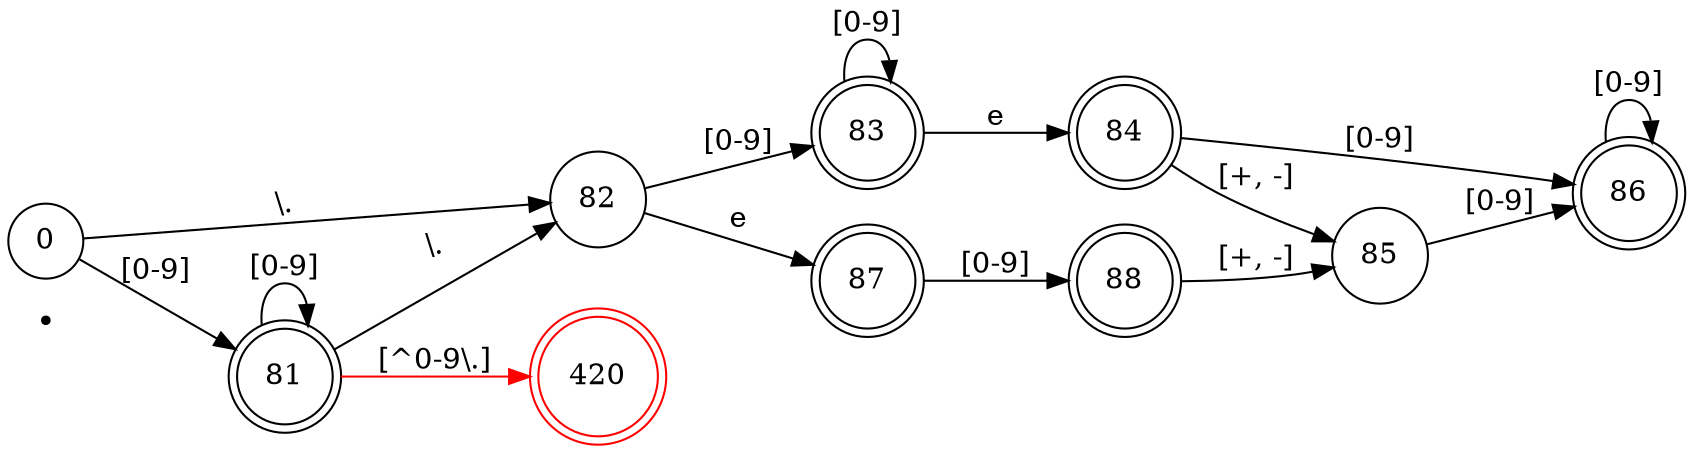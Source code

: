 digraph vc_dfa_float {
  /**
   * Graph layout: Left to right.
   */
  rankdir = LR;
  
  /**
   * States.
   */
  // Start state.
  node [shape = point;];
  start;
  node [shape = circle;];
  state_start [label = "0";];
  state_float_literal_intdotintstar [label = "82";];
  // minus plus
  state_float_e_plus_minus [label = "85";];
  // .e
  
  // Accepting states.
  node [shape = doublecircle;];
  subgraph {
    // Special characters.
    // state_dot [label = "62";];
    
    // Literals.
    //int type
    state_int_literal [label = "81";];
    //.1(23456..) type and 123(...).456(...) type
    state_float_literal [label = "83";];
    /**
    * .1(23456..)e type 
    * 1(23...).4(56...)e type
    **/
    state_float_literal_e [label = "84";];
    /** 
    * .1(23456..)e [+,-] 1(23456...) type
    * 123(...).456(...)e [+,-] 123456(...) type
    * .1(23456..)e1(23456...) type
    * 1(23...).4(56...) type
    * .e1(23...) [+,-] 4(56...) type
    **/
    state_float_literal_1 [label = "86";];

    /** 
    * .e type type
    * 1(23...).e type
    **/
    state_float_e_1 [label = "87";];
    /** 
    * .e1(23456...) type 
    * 1(23456....).e1(23456...) type 
    **/
    state_float_literal_2 [label = "88";];
  }
  
  // Error state.
  node [shape = doublecircle; color = red;];
  state_error [label = "420";];
  
  // Int Literals.
  state_start -> state_int_literal [label = "[0-9]";];
  state_int_literal -> state_int_literal [label = "[0-9]";];
  state_int_literal -> state_error [label = "[^0-9\\.]"; color = "red";];
  
  // Float Literals. TODO

  state_int_literal -> state_float_literal_intdotintstar [label = "\\.";];
  state_float_literal_intdotintstar -> state_float_literal [label = "[0-9]";];
  state_start -> state_float_literal_intdotintstar [label = "\\.";];
  state_float_literal_intdotintstar -> state_float_e_1 [label = "e";];
  state_float_e_1 -> state_float_literal_2 [label = "[0-9]";];
  state_float_literal_2 -> state_float_e_plus_minus [label = "[+, -]";];
  
  state_float_literal -> state_float_literal [label = "[0-9]";];
  state_float_literal -> state_float_literal_e [label = "e";];
  state_float_literal_e -> state_float_e_plus_minus [label = "[+, -]";];
  state_float_literal_e -> state_float_literal_1 [label = "[0-9]";];
  state_float_literal_1 -> state_float_literal_1 [label = "[0-9]";];

  state_float_e_plus_minus -> state_float_literal_1 [label = "[0-9]";];
}